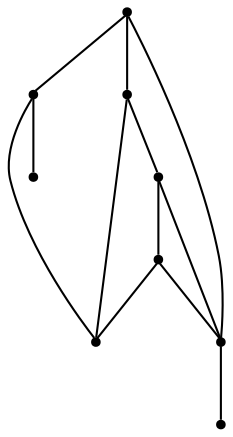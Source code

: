 graph {
  node [shape=point,comment="{\"directed\":false,\"doi\":\"10.1007/3-540-45848-4_30\",\"figure\":\"3\"}"]

  v0 [pos="1832.9583485921225,1932.8610808761036"]
  v1 [pos="1779.3333689371746,1691.361084690801"]
  v2 [pos="1698.8333384195964,1919.4861164799447"]
  v3 [pos="1685.4583740234377,1785.3611063074188"]
  v4 [pos="1645.2083587646487,1999.861152083786"]
  v5 [pos="1671.9584147135417,2093.86114191126"]
  v6 [pos="1658.5833231608074,1718.2360401859996"]
  v7 [pos="1551.2083689371746,2080.3610554447887"]
  v8 [pos="1537.9583994547527,1959.7361317387338"]

  v0 -- v1 [id="-2",pos="1832.9583485921225,1932.8610808761036 1846.3832855224612,1892.6319192957 1846.3832855224612,1892.6319192957 1846.3832855224612,1892.6319192957 1739.0749613444011,1892.6319192957 1739.0749613444011,1892.6319192957 1739.0749613444011,1892.6319192957 1739.0749613444011,1785.32359511764 1739.0749613444011,1785.32359511764 1739.0749613444011,1785.32359511764 1792.729187011719,1785.32359511764 1792.729187011719,1785.32359511764 1792.729187011719,1785.32359511764 1779.3333689371746,1691.361084690801 1779.3333689371746,1691.361084690801 1779.3333689371746,1691.361084690801"]
  v0 -- v5 [id="-3",pos="1832.9583485921225,1932.8610808761036 1685.420862833659,1946.2860178064423 1685.420862833659,1946.2860178064423 1685.420862833659,1946.2860178064423 1671.9584147135417,2093.86114191126 1671.9584147135417,2093.86114191126 1671.9584147135417,2093.86114191126"]
  v8 -- v1 [id="-4",pos="1537.9583994547527,1959.7361317387338 1631.7666371663413,1946.2860178064423 1631.7666371663413,1946.2860178064423 1631.7666371663413,1946.2860178064423 1631.7666371663413,1892.6319192957 1631.7666371663413,1892.6319192957 1631.7666371663413,1892.6319192957 1685.420862833659,1892.6319192957 1685.420862833659,1892.6319192957 1685.420862833659,1892.6319192957 1685.420862833659,1838.9776936283822 1685.420862833659,1838.9776936283822 1685.420862833659,1838.9776936283822 1631.7666371663413,1838.9776936283822 1631.7666371663413,1838.9776936283822 1631.7666371663413,1838.9776936283822 1631.7666371663413,1678.0194671065724 1631.7666371663413,1678.0194671065724 1631.7666371663413,1678.0194671065724 1685.420862833659,1678.0194671065724 1685.420862833659,1678.0194671065724 1685.420862833659,1678.0194671065724 1685.420862833659,1731.6735656173146 1685.420862833659,1731.6735656173146 1685.420862833659,1731.6735656173146 1739.0749613444011,1731.6735656173146 1739.0749613444011,1731.6735656173146 1739.0749613444011,1731.6735656173146 1739.0749613444011,1678.0194671065724 1739.0749613444011,1678.0194671065724 1739.0749613444011,1678.0194671065724 1779.3333689371746,1691.361084690801 1779.3333689371746,1691.361084690801 1779.3333689371746,1691.361084690801"]
  v3 -- v6 [id="-6",pos="1685.4583740234377,1785.3611063074188 1658.5833231608074,1718.2360401859996 1658.5833231608074,1718.2360401859996 1658.5833231608074,1718.2360401859996"]
  v5 -- v8 [id="-8",pos="1671.9584147135417,2093.86114191126 1631.7666371663413,2107.24856765182 1631.7666371663413,2107.24856765182 1631.7666371663413,2107.24856765182 1631.7666371663413,2053.594341984502 1631.7666371663413,2053.594341984502 1631.7666371663413,2053.594341984502 1578.112538655599,2053.594341984502 1578.112538655599,2053.594341984502 1578.112538655599,2053.594341984502 1578.112538655599,2107.24856765182 1578.112538655599,2107.24856765182 1578.112538655599,2107.24856765182 1524.4583129882812,2107.24856765182 1524.4583129882812,2107.24856765182 1524.4583129882812,2107.24856765182 1537.9583994547527,1959.7361317387338 1537.9583994547527,1959.7361317387338 1537.9583994547527,1959.7361317387338"]
  v4 -- v7 [id="-9",pos="1645.2083587646487,1999.861152083786 1551.2083689371746,2080.3610554447887 1551.2083689371746,2080.3610554447887 1551.2083689371746,2080.3610554447887"]
  v2 -- v4 [id="-10",pos="1698.8333384195964,1919.4861164799447 1645.2083587646487,1999.861152083786 1645.2083587646487,1999.861152083786 1645.2083587646487,1999.861152083786"]
  v2 -- v3 [id="-11",pos="1698.8333384195964,1919.4861164799447 1685.4583740234377,1785.3611063074188 1685.4583740234377,1785.3611063074188 1685.4583740234377,1785.3611063074188"]
  v2 -- v0 [id="-12",pos="1698.8333384195964,1919.4861164799447 1832.9583485921225,1932.8610808761036 1832.9583485921225,1932.8610808761036 1832.9583485921225,1932.8610808761036"]
  v8 -- v4 [id="-13",pos="1537.9583994547527,1959.7361317387338 1645.2083587646487,1999.861152083786 1645.2083587646487,1999.861152083786 1645.2083587646487,1999.861152083786"]
  v4 -- v5 [id="-15",pos="1645.2083587646487,1999.861152083786 1671.9584147135417,2093.86114191126 1671.9584147135417,2093.86114191126 1671.9584147135417,2093.86114191126"]
  v3 -- v1 [id="-16",pos="1685.4583740234377,1785.3611063074188 1779.3333689371746,1691.361084690801 1779.3333689371746,1691.361084690801 1779.3333689371746,1691.361084690801"]
}